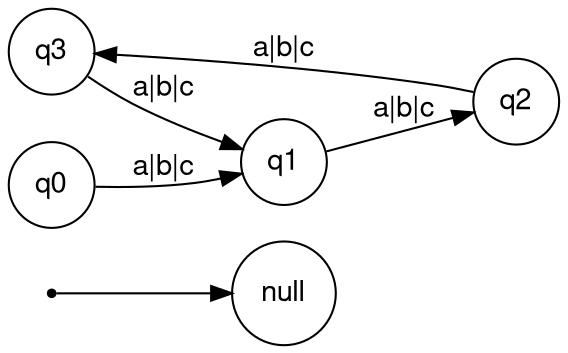 digraph salida_a_b_c {
	node [fontname="Helvetica,Arial,sans-serif"]
	edge [fontname="Helvetica,Arial,sans-serif"]
	rankdir=LR;
	node [shape = circle];
	inic[shape=point];
	inic -> null;
	q3 -> q1 [label = "a|b|c"];
	q1 -> q2 [label = "a|b|c"];
	q2 -> q3 [label = "a|b|c"];
	q0 -> q1 [label = "a|b|c"];
}
